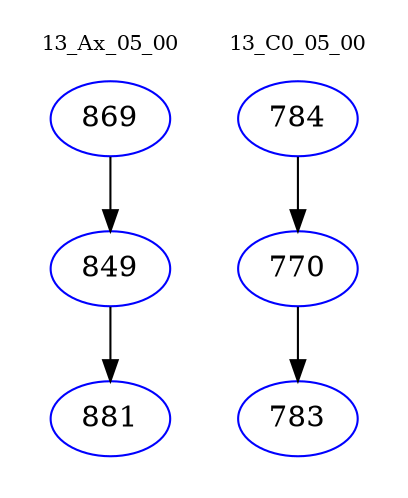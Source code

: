 digraph{
subgraph cluster_0 {
color = white
label = "13_Ax_05_00";
fontsize=10;
T0_869 [label="869", color="blue"]
T0_869 -> T0_849 [color="black"]
T0_849 [label="849", color="blue"]
T0_849 -> T0_881 [color="black"]
T0_881 [label="881", color="blue"]
}
subgraph cluster_1 {
color = white
label = "13_C0_05_00";
fontsize=10;
T1_784 [label="784", color="blue"]
T1_784 -> T1_770 [color="black"]
T1_770 [label="770", color="blue"]
T1_770 -> T1_783 [color="black"]
T1_783 [label="783", color="blue"]
}
}
